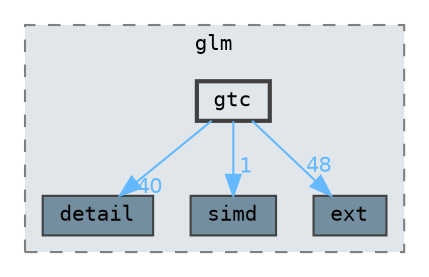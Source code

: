digraph "C:/Users/s239074/Documents/ogl_renderer/thirdparty/glm/gtc"
{
 // LATEX_PDF_SIZE
  bgcolor="transparent";
  edge [fontname=Terminal,fontsize=10,labelfontname=Helvetica,labelfontsize=10];
  node [fontname=Terminal,fontsize=10,shape=box,height=0.2,width=0.4];
  compound=true
  subgraph clusterdir_799a97583de5de6f52952a140c0046c8 {
    graph [ bgcolor="#e0e6e9", pencolor="grey50", label="glm", fontname=Terminal,fontsize=10 style="filled,dashed", URL="dir_799a97583de5de6f52952a140c0046c8.html",tooltip=""]
  dir_420d361cac2b208f4d47e7900e4a3503 [label="detail", fillcolor="#738e9e", color="grey25", style="filled", URL="dir_420d361cac2b208f4d47e7900e4a3503.html",tooltip=""];
  dir_8704e9eefae75e3bffae8808aeeb0035 [label="simd", fillcolor="#738e9e", color="grey25", style="filled", URL="dir_8704e9eefae75e3bffae8808aeeb0035.html",tooltip=""];
  dir_64a910161e75a4ca3376ff45e3482a96 [label="ext", fillcolor="#738e9e", color="grey25", style="filled", URL="dir_64a910161e75a4ca3376ff45e3482a96.html",tooltip=""];
  dir_dfd3bf86aa9ac2cfc775a020bbc3005b [label="gtc", fillcolor="#e0e6e9", color="grey25", style="filled,bold", URL="dir_dfd3bf86aa9ac2cfc775a020bbc3005b.html",tooltip=""];
  }
  dir_dfd3bf86aa9ac2cfc775a020bbc3005b->dir_420d361cac2b208f4d47e7900e4a3503 [headlabel="40", labeldistance=1.5 headhref="dir_000027_000021.html" color="steelblue1" fontcolor="steelblue1"];
  dir_dfd3bf86aa9ac2cfc775a020bbc3005b->dir_64a910161e75a4ca3376ff45e3482a96 [headlabel="48", labeldistance=1.5 headhref="dir_000027_000023.html" color="steelblue1" fontcolor="steelblue1"];
  dir_dfd3bf86aa9ac2cfc775a020bbc3005b->dir_8704e9eefae75e3bffae8808aeeb0035 [headlabel="1", labeldistance=1.5 headhref="dir_000027_000042.html" color="steelblue1" fontcolor="steelblue1"];
}
